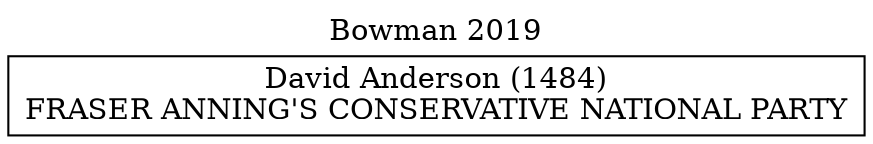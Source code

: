 // House preference flow
digraph "David Anderson (1484)_Bowman_2019" {
	graph [label="Bowman 2019" labelloc=t mclimit=10]
	node [shape=box]
	"David Anderson (1484)" [label="David Anderson (1484)
FRASER ANNING'S CONSERVATIVE NATIONAL PARTY"]
}
